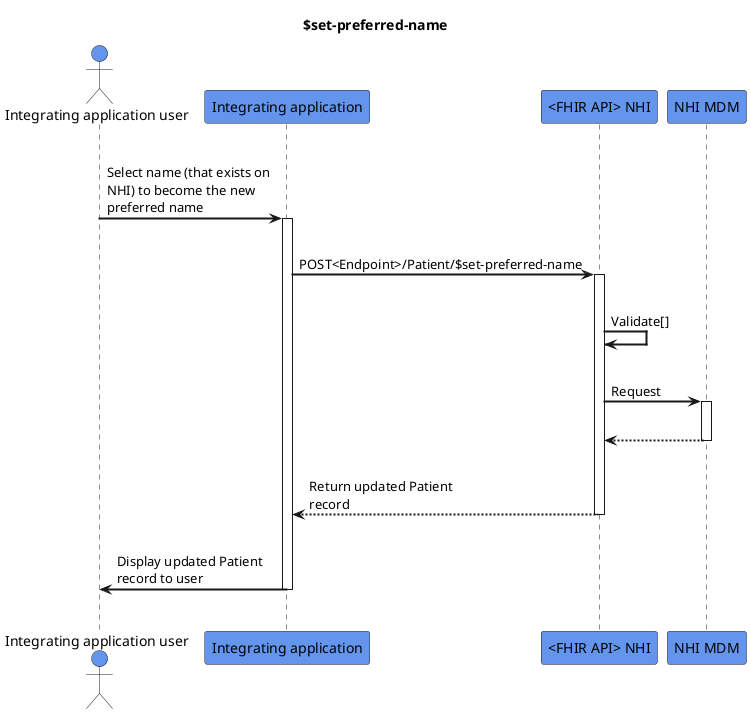 @startuml
skinparam sequenceArrowThickness 2
skinparam roundcorner 5
skinparam maxmessagesize 180
skinparam sequenceParticipant bold
title $set-preferred-name
actor "Integrating application user" as User #CornflowerBlue
participant "Integrating application" as A #CornflowerBlue
participant "<FHIR API> NHI" as B #CornflowerBlue
participant "NHI MDM" as C #CornflowerBlue
|||
User -> A: Select name (that exists on NHI) to become the new preferred name
activate A
|||
A -> B: POST<Endpoint>/Patient/$set-preferred-name
activate B
|||
B -> B: Validate[]
|||
B -> C: Request
activate C
|||

C -[dashed]-> B
deactivate C
|||
B -[dashed]-> A: Return updated Patient record
deactivate B
|||
A -> User: Display updated Patient record to user
deactivate A
|||
@enduml
